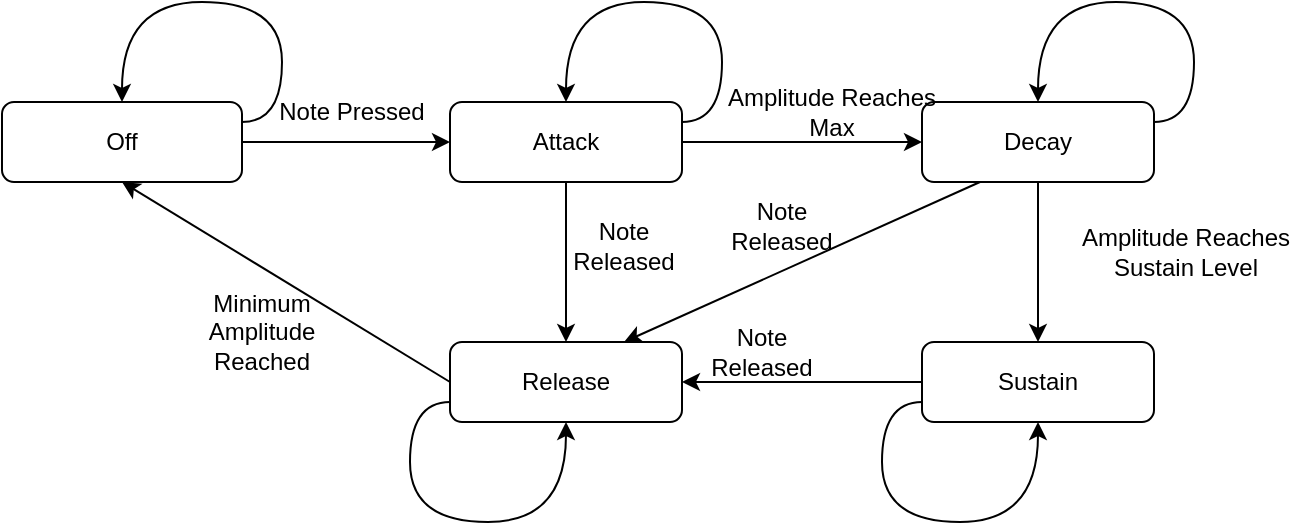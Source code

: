 <mxfile version="20.6.0" type="device"><diagram id="C5RBs43oDa-KdzZeNtuy" name="Page-1"><mxGraphModel dx="785" dy="453" grid="1" gridSize="10" guides="1" tooltips="1" connect="1" arrows="1" fold="1" page="1" pageScale="1" pageWidth="827" pageHeight="1169" math="0" shadow="0"><root><mxCell id="WIyWlLk6GJQsqaUBKTNV-0"/><mxCell id="WIyWlLk6GJQsqaUBKTNV-1" parent="WIyWlLk6GJQsqaUBKTNV-0"/><mxCell id="WIyWlLk6GJQsqaUBKTNV-3" value="Off" style="rounded=1;whiteSpace=wrap;html=1;fontSize=12;glass=0;strokeWidth=1;shadow=0;" parent="WIyWlLk6GJQsqaUBKTNV-1" vertex="1"><mxGeometry x="130" y="80" width="120" height="40" as="geometry"/></mxCell><mxCell id="Sk023Yrju26viJWjcpoE-15" value="" style="edgeStyle=orthogonalEdgeStyle;rounded=0;orthogonalLoop=1;jettySize=auto;html=1;" edge="1" parent="WIyWlLk6GJQsqaUBKTNV-1" source="Sk023Yrju26viJWjcpoE-0" target="Sk023Yrju26viJWjcpoE-4"><mxGeometry relative="1" as="geometry"/></mxCell><mxCell id="Sk023Yrju26viJWjcpoE-0" value="Attack" style="rounded=1;whiteSpace=wrap;html=1;" vertex="1" parent="WIyWlLk6GJQsqaUBKTNV-1"><mxGeometry x="354" y="80" width="116" height="40" as="geometry"/></mxCell><mxCell id="Sk023Yrju26viJWjcpoE-14" value="" style="edgeStyle=orthogonalEdgeStyle;rounded=0;orthogonalLoop=1;jettySize=auto;html=1;" edge="1" parent="WIyWlLk6GJQsqaUBKTNV-1" source="Sk023Yrju26viJWjcpoE-1" target="Sk023Yrju26viJWjcpoE-3"><mxGeometry relative="1" as="geometry"/></mxCell><mxCell id="Sk023Yrju26viJWjcpoE-1" value="Decay" style="rounded=1;whiteSpace=wrap;html=1;" vertex="1" parent="WIyWlLk6GJQsqaUBKTNV-1"><mxGeometry x="590" y="80" width="116" height="40" as="geometry"/></mxCell><mxCell id="Sk023Yrju26viJWjcpoE-3" value="Sustain" style="rounded=1;whiteSpace=wrap;html=1;" vertex="1" parent="WIyWlLk6GJQsqaUBKTNV-1"><mxGeometry x="590" y="200" width="116" height="40" as="geometry"/></mxCell><mxCell id="Sk023Yrju26viJWjcpoE-4" value="Release" style="rounded=1;whiteSpace=wrap;html=1;" vertex="1" parent="WIyWlLk6GJQsqaUBKTNV-1"><mxGeometry x="354" y="200" width="116" height="40" as="geometry"/></mxCell><mxCell id="Sk023Yrju26viJWjcpoE-5" value="" style="endArrow=classic;html=1;rounded=0;exitX=1;exitY=0.5;exitDx=0;exitDy=0;entryX=0;entryY=0.5;entryDx=0;entryDy=0;" edge="1" parent="WIyWlLk6GJQsqaUBKTNV-1" source="WIyWlLk6GJQsqaUBKTNV-3" target="Sk023Yrju26viJWjcpoE-0"><mxGeometry width="50" height="50" relative="1" as="geometry"><mxPoint x="390" y="320" as="sourcePoint"/><mxPoint x="440" y="270" as="targetPoint"/></mxGeometry></mxCell><mxCell id="Sk023Yrju26viJWjcpoE-6" value="Note Pressed" style="text;html=1;strokeColor=none;fillColor=none;align=center;verticalAlign=middle;whiteSpace=wrap;rounded=0;" vertex="1" parent="WIyWlLk6GJQsqaUBKTNV-1"><mxGeometry x="260" y="70" width="90" height="30" as="geometry"/></mxCell><mxCell id="Sk023Yrju26viJWjcpoE-7" value="" style="endArrow=classic;html=1;rounded=0;exitX=1;exitY=0.5;exitDx=0;exitDy=0;entryX=0;entryY=0.5;entryDx=0;entryDy=0;" edge="1" parent="WIyWlLk6GJQsqaUBKTNV-1" source="Sk023Yrju26viJWjcpoE-0" target="Sk023Yrju26viJWjcpoE-1"><mxGeometry width="50" height="50" relative="1" as="geometry"><mxPoint x="390" y="310" as="sourcePoint"/><mxPoint x="440" y="260" as="targetPoint"/></mxGeometry></mxCell><mxCell id="Sk023Yrju26viJWjcpoE-8" value="Amplitude Reaches Max" style="text;html=1;strokeColor=none;fillColor=none;align=center;verticalAlign=middle;whiteSpace=wrap;rounded=0;" vertex="1" parent="WIyWlLk6GJQsqaUBKTNV-1"><mxGeometry x="490" y="70" width="110" height="30" as="geometry"/></mxCell><mxCell id="Sk023Yrju26viJWjcpoE-10" value="Amplitude Reaches Sustain Level" style="text;html=1;strokeColor=none;fillColor=none;align=center;verticalAlign=middle;whiteSpace=wrap;rounded=0;" vertex="1" parent="WIyWlLk6GJQsqaUBKTNV-1"><mxGeometry x="660" y="140" width="124" height="30" as="geometry"/></mxCell><mxCell id="Sk023Yrju26viJWjcpoE-11" value="" style="endArrow=classic;html=1;rounded=0;exitX=0;exitY=0.5;exitDx=0;exitDy=0;entryX=1;entryY=0.5;entryDx=0;entryDy=0;" edge="1" parent="WIyWlLk6GJQsqaUBKTNV-1" source="Sk023Yrju26viJWjcpoE-3" target="Sk023Yrju26viJWjcpoE-4"><mxGeometry width="50" height="50" relative="1" as="geometry"><mxPoint x="390" y="270" as="sourcePoint"/><mxPoint x="440" y="220" as="targetPoint"/></mxGeometry></mxCell><mxCell id="Sk023Yrju26viJWjcpoE-12" value="Note Released" style="text;html=1;strokeColor=none;fillColor=none;align=center;verticalAlign=middle;whiteSpace=wrap;rounded=0;" vertex="1" parent="WIyWlLk6GJQsqaUBKTNV-1"><mxGeometry x="480" y="190" width="60" height="30" as="geometry"/></mxCell><mxCell id="Sk023Yrju26viJWjcpoE-13" value="Note Released" style="text;html=1;strokeColor=none;fillColor=none;align=center;verticalAlign=middle;whiteSpace=wrap;rounded=0;" vertex="1" parent="WIyWlLk6GJQsqaUBKTNV-1"><mxGeometry x="490" y="127" width="60" height="30" as="geometry"/></mxCell><mxCell id="Sk023Yrju26viJWjcpoE-17" value="" style="endArrow=classic;html=1;rounded=0;exitX=0.25;exitY=1;exitDx=0;exitDy=0;entryX=0.75;entryY=0;entryDx=0;entryDy=0;" edge="1" parent="WIyWlLk6GJQsqaUBKTNV-1" source="Sk023Yrju26viJWjcpoE-1" target="Sk023Yrju26viJWjcpoE-4"><mxGeometry width="50" height="50" relative="1" as="geometry"><mxPoint x="390" y="260" as="sourcePoint"/><mxPoint x="440" y="210" as="targetPoint"/></mxGeometry></mxCell><mxCell id="Sk023Yrju26viJWjcpoE-18" value="Note Released" style="text;html=1;strokeColor=none;fillColor=none;align=center;verticalAlign=middle;whiteSpace=wrap;rounded=0;" vertex="1" parent="WIyWlLk6GJQsqaUBKTNV-1"><mxGeometry x="411" y="137" width="60" height="30" as="geometry"/></mxCell><mxCell id="Sk023Yrju26viJWjcpoE-24" value="" style="endArrow=classic;html=1;curved=1;entryX=0.5;entryY=1;entryDx=0;entryDy=0;exitX=0;exitY=0.5;exitDx=0;exitDy=0;" edge="1" parent="WIyWlLk6GJQsqaUBKTNV-1" source="Sk023Yrju26viJWjcpoE-4" target="WIyWlLk6GJQsqaUBKTNV-3"><mxGeometry width="50" height="50" relative="1" as="geometry"><mxPoint x="350" y="220" as="sourcePoint"/><mxPoint x="400" y="170" as="targetPoint"/></mxGeometry></mxCell><mxCell id="Sk023Yrju26viJWjcpoE-25" value="Minimum Amplitude Reached" style="text;html=1;strokeColor=none;fillColor=none;align=center;verticalAlign=middle;whiteSpace=wrap;rounded=0;" vertex="1" parent="WIyWlLk6GJQsqaUBKTNV-1"><mxGeometry x="230" y="180" width="60" height="30" as="geometry"/></mxCell><mxCell id="Sk023Yrju26viJWjcpoE-26" style="edgeStyle=orthogonalEdgeStyle;curved=1;orthogonalLoop=1;jettySize=auto;html=1;exitX=1;exitY=0.25;exitDx=0;exitDy=0;entryX=0.5;entryY=0;entryDx=0;entryDy=0;" edge="1" parent="WIyWlLk6GJQsqaUBKTNV-1" source="WIyWlLk6GJQsqaUBKTNV-3" target="WIyWlLk6GJQsqaUBKTNV-3"><mxGeometry relative="1" as="geometry"><Array as="points"><mxPoint x="270" y="90"/><mxPoint x="270" y="30"/><mxPoint x="190" y="30"/></Array></mxGeometry></mxCell><mxCell id="Sk023Yrju26viJWjcpoE-27" style="edgeStyle=orthogonalEdgeStyle;curved=1;orthogonalLoop=1;jettySize=auto;html=1;exitX=1;exitY=0.25;exitDx=0;exitDy=0;entryX=0.5;entryY=0;entryDx=0;entryDy=0;" edge="1" parent="WIyWlLk6GJQsqaUBKTNV-1" source="Sk023Yrju26viJWjcpoE-0" target="Sk023Yrju26viJWjcpoE-0"><mxGeometry relative="1" as="geometry"><Array as="points"><mxPoint x="490" y="90"/><mxPoint x="490" y="30"/><mxPoint x="412" y="30"/></Array></mxGeometry></mxCell><mxCell id="Sk023Yrju26viJWjcpoE-28" style="edgeStyle=orthogonalEdgeStyle;curved=1;orthogonalLoop=1;jettySize=auto;html=1;exitX=1;exitY=0.25;exitDx=0;exitDy=0;entryX=0.5;entryY=0;entryDx=0;entryDy=0;" edge="1" parent="WIyWlLk6GJQsqaUBKTNV-1" source="Sk023Yrju26viJWjcpoE-1" target="Sk023Yrju26viJWjcpoE-1"><mxGeometry relative="1" as="geometry"><Array as="points"><mxPoint x="726" y="90"/><mxPoint x="726" y="30"/><mxPoint x="648" y="30"/></Array></mxGeometry></mxCell><mxCell id="Sk023Yrju26viJWjcpoE-29" style="edgeStyle=orthogonalEdgeStyle;curved=1;orthogonalLoop=1;jettySize=auto;html=1;exitX=0;exitY=0.75;exitDx=0;exitDy=0;entryX=0.5;entryY=1;entryDx=0;entryDy=0;" edge="1" parent="WIyWlLk6GJQsqaUBKTNV-1" source="Sk023Yrju26viJWjcpoE-3" target="Sk023Yrju26viJWjcpoE-3"><mxGeometry relative="1" as="geometry"><Array as="points"><mxPoint x="570" y="230"/><mxPoint x="570" y="290"/><mxPoint x="648" y="290"/></Array></mxGeometry></mxCell><mxCell id="Sk023Yrju26viJWjcpoE-30" style="edgeStyle=orthogonalEdgeStyle;curved=1;orthogonalLoop=1;jettySize=auto;html=1;exitX=0;exitY=0.75;exitDx=0;exitDy=0;entryX=0.5;entryY=1;entryDx=0;entryDy=0;" edge="1" parent="WIyWlLk6GJQsqaUBKTNV-1" source="Sk023Yrju26viJWjcpoE-4" target="Sk023Yrju26viJWjcpoE-4"><mxGeometry relative="1" as="geometry"><Array as="points"><mxPoint x="334" y="230"/><mxPoint x="334" y="290"/><mxPoint x="412" y="290"/></Array></mxGeometry></mxCell></root></mxGraphModel></diagram></mxfile>